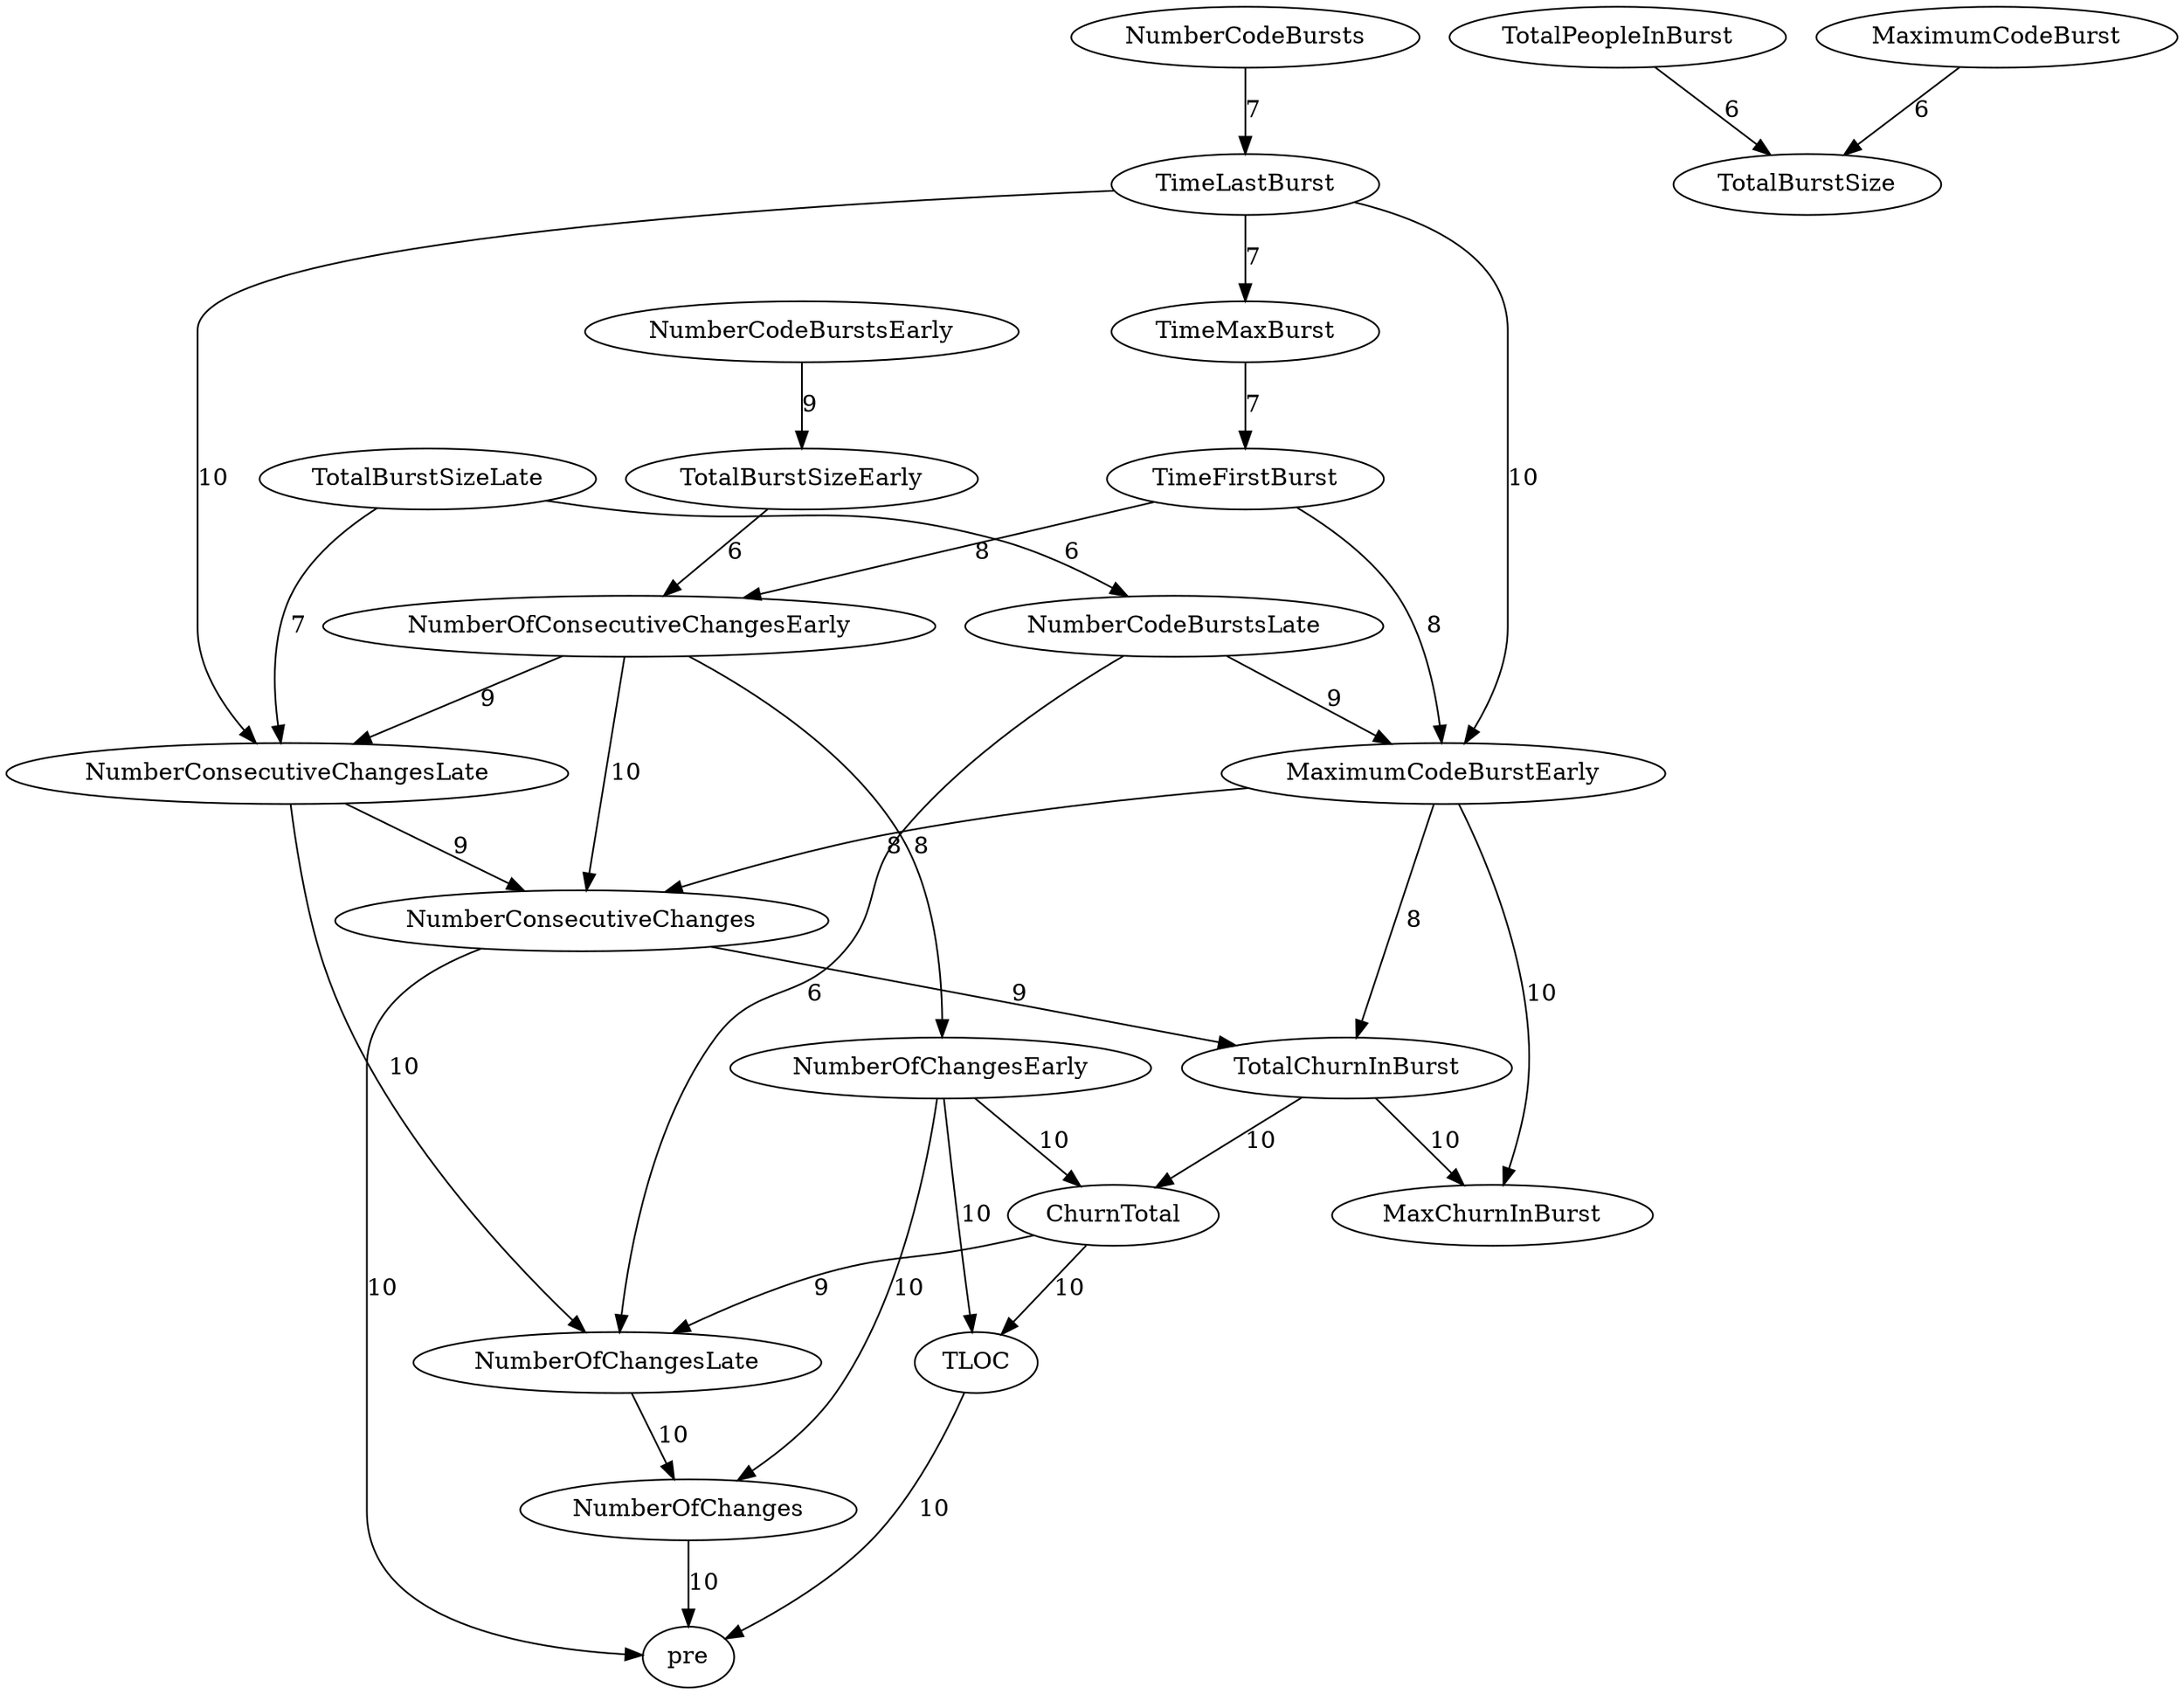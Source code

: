 digraph {
NumberOfChanges -> pre[label="10",weight="10"];
NumberOfChangesLate -> NumberOfChanges[label="10",weight="10"];
NumberOfChangesEarly -> NumberOfChanges[label="10",weight="10"];
NumberOfChangesEarly -> ChurnTotal[label="10",weight="10"];
NumberOfChangesEarly -> TLOC[label="10",weight="10"];
MaximumCodeBurstEarly -> MaxChurnInBurst[label="10",weight="10"];
TotalChurnInBurst -> MaxChurnInBurst[label="10",weight="10"];
TotalChurnInBurst -> ChurnTotal[label="10",weight="10"];
ChurnTotal -> TLOC[label="10",weight="10"];
NumberOfConsecutiveChangesEarly -> NumberConsecutiveChanges[label="10",weight="10"];
NumberConsecutiveChangesLate -> NumberOfChangesLate[label="10",weight="10"];
NumberConsecutiveChanges -> pre[label="10",weight="10"];
TimeLastBurst -> MaximumCodeBurstEarly[label="10",weight="10"];
TimeLastBurst -> NumberConsecutiveChangesLate[label="10",weight="10"];
TLOC -> pre[label="10",weight="10"];
NumberCodeBurstsLate -> MaximumCodeBurstEarly[label="9",weight="9"];
NumberCodeBurstsEarly -> TotalBurstSizeEarly[label="9",weight="9"];
ChurnTotal -> NumberOfChangesLate[label="9",weight="9"];
NumberOfConsecutiveChangesEarly -> NumberConsecutiveChangesLate[label="9",weight="9"];
NumberConsecutiveChangesLate -> NumberConsecutiveChanges[label="9",weight="9"];
NumberConsecutiveChanges -> TotalChurnInBurst[label="9",weight="9"];
MaximumCodeBurstEarly -> TotalChurnInBurst[label="8",weight="8"];
MaximumCodeBurstEarly -> NumberConsecutiveChanges[label="8",weight="8"];
TimeFirstBurst -> MaximumCodeBurstEarly[label="8",weight="8"];
TimeFirstBurst -> NumberOfConsecutiveChangesEarly[label="8",weight="8"];
NumberOfConsecutiveChangesEarly -> NumberOfChangesEarly[label="8",weight="8"];
TotalBurstSizeLate -> NumberConsecutiveChangesLate[label="7",weight="7"];
TimeMaxBurst -> TimeFirstBurst[label="7",weight="7"];
TimeLastBurst -> TimeMaxBurst[label="7",weight="7"];
NumberCodeBursts -> TimeLastBurst[label="7",weight="7"];
TotalBurstSizeLate -> NumberCodeBurstsLate[label="6",weight="6"];
NumberCodeBurstsLate -> NumberOfChangesLate[label="6",weight="6"];
TotalPeopleInBurst -> TotalBurstSize[label="6",weight="6"];
TotalBurstSizeEarly -> NumberOfConsecutiveChangesEarly[label="6",weight="6"];
MaximumCodeBurst -> TotalBurstSize[label="6",weight="6"];
}